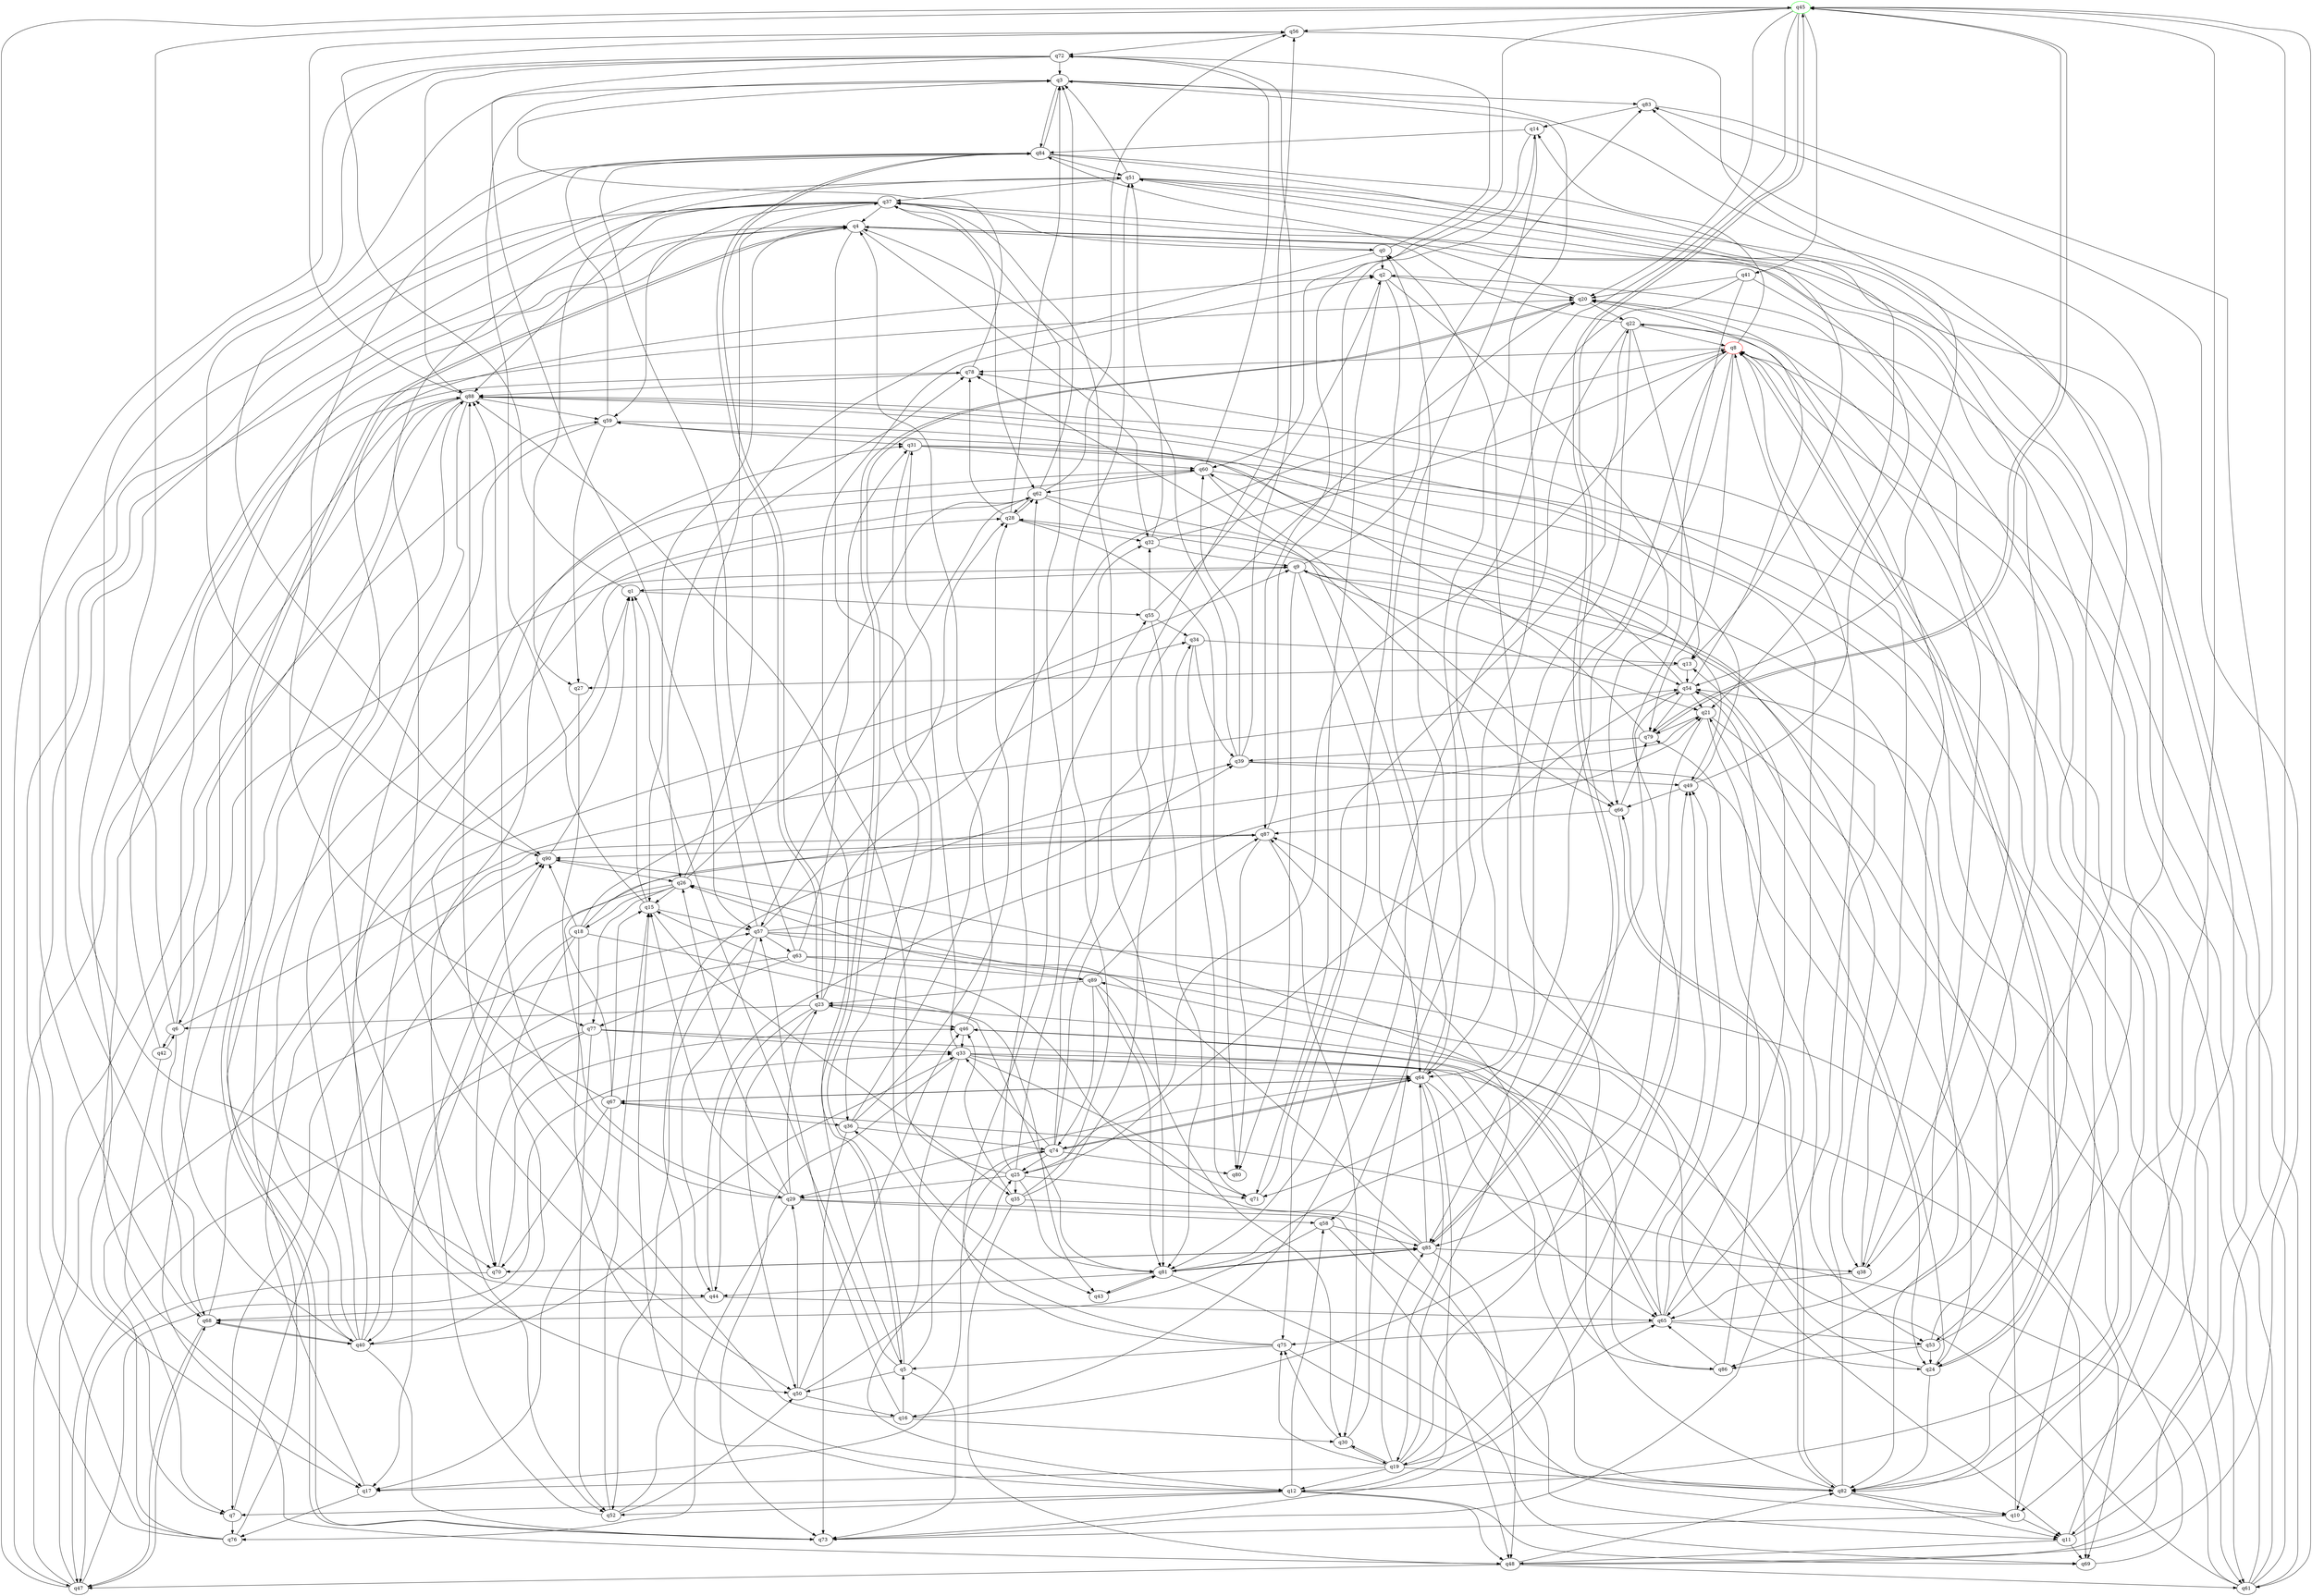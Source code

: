 digraph A{
q45 [initial=1,color=green];
q8 [final=1,color=red];
q0 -> q2;
q0 -> q26;
q0 -> q37;
q0 -> q72;
q1 -> q55;
q1 -> q56;
q2 -> q20;
q2 -> q66;
q2 -> q71;
q2 -> q75;
q3 -> q83;
q3 -> q84;
q3 -> q86;
q3 -> q90;
q4 -> q0;
q4 -> q7;
q4 -> q15;
q4 -> q32;
q4 -> q38;
q4 -> q40;
q4 -> q43;
q4 -> q73;
q5 -> q1;
q5 -> q2;
q5 -> q20;
q5 -> q50;
q5 -> q73;
q5 -> q74;
q6 -> q42;
q6 -> q45;
q6 -> q54;
q6 -> q68;
q6 -> q78;
q7 -> q76;
q7 -> q90;
q8 -> q14;
q8 -> q24;
q8 -> q25;
q8 -> q71;
q8 -> q78;
q8 -> q79;
q8 -> q85;
q9 -> q1;
q9 -> q21;
q9 -> q54;
q9 -> q64;
q9 -> q80;
q9 -> q83;
q10 -> q9;
q10 -> q11;
q10 -> q73;
q11 -> q8;
q11 -> q45;
q11 -> q48;
q11 -> q69;
q12 -> q7;
q12 -> q15;
q12 -> q45;
q12 -> q48;
q12 -> q52;
q12 -> q58;
q12 -> q69;
q13 -> q27;
q13 -> q54;
q14 -> q16;
q14 -> q60;
q14 -> q84;
q15 -> q1;
q15 -> q3;
q15 -> q35;
q15 -> q57;
q16 -> q5;
q16 -> q30;
q16 -> q49;
q16 -> q57;
q16 -> q88;
q17 -> q76;
q17 -> q90;
q18 -> q9;
q18 -> q12;
q18 -> q21;
q18 -> q40;
q18 -> q43;
q18 -> q70;
q18 -> q90;
q19 -> q0;
q19 -> q12;
q19 -> q17;
q19 -> q30;
q19 -> q65;
q19 -> q75;
q19 -> q82;
q19 -> q85;
q19 -> q87;
q20 -> q5;
q20 -> q22;
q20 -> q82;
q20 -> q84;
q21 -> q53;
q21 -> q61;
q21 -> q79;
q21 -> q85;
q22 -> q4;
q22 -> q8;
q22 -> q13;
q22 -> q38;
q22 -> q64;
q22 -> q81;
q23 -> q6;
q23 -> q32;
q23 -> q44;
q23 -> q46;
q23 -> q50;
q23 -> q81;
q23 -> q84;
q24 -> q8;
q24 -> q21;
q24 -> q82;
q24 -> q87;
q25 -> q29;
q25 -> q35;
q25 -> q37;
q25 -> q62;
q25 -> q71;
q25 -> q81;
q25 -> q88;
q26 -> q15;
q26 -> q18;
q26 -> q40;
q26 -> q62;
q26 -> q77;
q26 -> q78;
q27 -> q29;
q28 -> q3;
q28 -> q32;
q28 -> q62;
q28 -> q78;
q28 -> q80;
q29 -> q11;
q29 -> q15;
q29 -> q23;
q29 -> q26;
q29 -> q58;
q29 -> q76;
q29 -> q88;
q30 -> q0;
q30 -> q19;
q30 -> q75;
q31 -> q36;
q31 -> q49;
q31 -> q60;
q31 -> q61;
q32 -> q8;
q32 -> q9;
q32 -> q51;
q33 -> q11;
q33 -> q12;
q33 -> q31;
q33 -> q64;
q33 -> q71;
q33 -> q73;
q33 -> q82;
q34 -> q13;
q34 -> q39;
q34 -> q71;
q35 -> q10;
q35 -> q46;
q35 -> q48;
q35 -> q51;
q35 -> q56;
q36 -> q8;
q36 -> q28;
q36 -> q73;
q36 -> q74;
q37 -> q4;
q37 -> q17;
q37 -> q47;
q37 -> q50;
q37 -> q59;
q37 -> q62;
q37 -> q81;
q37 -> q88;
q38 -> q2;
q38 -> q8;
q38 -> q65;
q39 -> q4;
q39 -> q24;
q39 -> q49;
q39 -> q60;
q39 -> q72;
q40 -> q2;
q40 -> q31;
q40 -> q33;
q40 -> q34;
q40 -> q62;
q40 -> q68;
q40 -> q73;
q40 -> q88;
q41 -> q19;
q41 -> q20;
q41 -> q58;
q41 -> q82;
q42 -> q6;
q42 -> q7;
q42 -> q20;
q43 -> q81;
q44 -> q21;
q44 -> q65;
q44 -> q68;
q45 -> q20;
q45 -> q41;
q45 -> q56;
q45 -> q61;
q45 -> q64;
q45 -> q79;
q45 -> q85;
q45 -> q87;
q46 -> q4;
q46 -> q33;
q46 -> q65;
q47 -> q28;
q47 -> q33;
q47 -> q45;
q47 -> q59;
q47 -> q68;
q48 -> q37;
q48 -> q47;
q48 -> q61;
q48 -> q82;
q48 -> q83;
q49 -> q51;
q49 -> q66;
q49 -> q88;
q50 -> q16;
q50 -> q25;
q50 -> q29;
q50 -> q46;
q51 -> q3;
q51 -> q10;
q51 -> q27;
q51 -> q37;
q51 -> q53;
q51 -> q82;
q52 -> q15;
q52 -> q39;
q52 -> q50;
q52 -> q90;
q53 -> q24;
q53 -> q83;
q53 -> q86;
q53 -> q88;
q54 -> q20;
q54 -> q21;
q54 -> q24;
q54 -> q25;
q54 -> q60;
q54 -> q79;
q55 -> q2;
q55 -> q32;
q55 -> q34;
q55 -> q81;
q56 -> q54;
q56 -> q72;
q57 -> q24;
q57 -> q28;
q57 -> q37;
q57 -> q39;
q57 -> q44;
q57 -> q52;
q57 -> q63;
q57 -> q69;
q58 -> q48;
q58 -> q68;
q58 -> q85;
q59 -> q27;
q59 -> q31;
q59 -> q44;
q59 -> q82;
q59 -> q84;
q60 -> q10;
q60 -> q52;
q60 -> q62;
q60 -> q66;
q60 -> q72;
q61 -> q8;
q61 -> q20;
q61 -> q37;
q61 -> q67;
q61 -> q78;
q61 -> q89;
q62 -> q3;
q62 -> q28;
q62 -> q38;
q62 -> q56;
q62 -> q57;
q62 -> q66;
q63 -> q17;
q63 -> q31;
q63 -> q69;
q63 -> q77;
q63 -> q84;
q63 -> q89;
q64 -> q3;
q64 -> q12;
q64 -> q19;
q64 -> q29;
q64 -> q65;
q64 -> q67;
q64 -> q74;
q64 -> q78;
q65 -> q13;
q65 -> q22;
q65 -> q46;
q65 -> q49;
q65 -> q53;
q65 -> q54;
q65 -> q75;
q66 -> q79;
q66 -> q82;
q66 -> q87;
q67 -> q9;
q67 -> q15;
q67 -> q17;
q67 -> q36;
q67 -> q64;
q67 -> q70;
q67 -> q87;
q68 -> q1;
q68 -> q40;
q68 -> q47;
q68 -> q51;
q69 -> q54;
q70 -> q46;
q70 -> q47;
q70 -> q85;
q71 -> q22;
q72 -> q3;
q72 -> q57;
q72 -> q68;
q72 -> q70;
q72 -> q88;
q73 -> q4;
q73 -> q8;
q73 -> q49;
q74 -> q17;
q74 -> q20;
q74 -> q25;
q74 -> q33;
q74 -> q34;
q74 -> q64;
q74 -> q80;
q75 -> q5;
q75 -> q36;
q75 -> q55;
q75 -> q82;
q76 -> q4;
q76 -> q57;
q76 -> q60;
q76 -> q88;
q77 -> q33;
q77 -> q47;
q77 -> q52;
q77 -> q70;
q77 -> q86;
q78 -> q3;
q78 -> q88;
q79 -> q39;
q79 -> q45;
q79 -> q59;
q81 -> q43;
q81 -> q44;
q81 -> q54;
q81 -> q69;
q81 -> q85;
q82 -> q10;
q82 -> q11;
q82 -> q23;
q82 -> q28;
q82 -> q66;
q83 -> q11;
q83 -> q14;
q84 -> q3;
q84 -> q13;
q84 -> q21;
q84 -> q23;
q84 -> q51;
q84 -> q77;
q84 -> q90;
q85 -> q15;
q85 -> q26;
q85 -> q38;
q85 -> q45;
q85 -> q48;
q85 -> q64;
q85 -> q70;
q85 -> q81;
q86 -> q65;
q86 -> q79;
q86 -> q90;
q87 -> q7;
q87 -> q14;
q87 -> q30;
q87 -> q80;
q87 -> q90;
q88 -> q6;
q88 -> q17;
q88 -> q48;
q88 -> q50;
q88 -> q56;
q88 -> q59;
q88 -> q65;
q89 -> q23;
q89 -> q26;
q89 -> q30;
q89 -> q74;
q89 -> q81;
q89 -> q87;
q90 -> q1;
q90 -> q26;
}